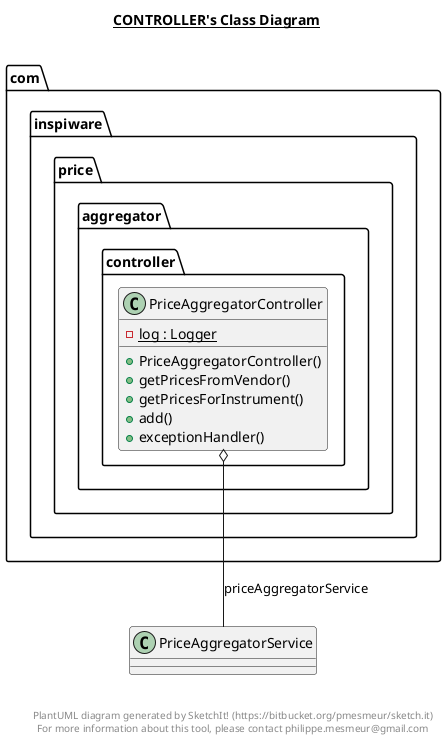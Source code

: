 @startuml

title __CONTROLLER's Class Diagram__\n

  package com.inspiware.price.aggregator {
    package com.inspiware.price.aggregator.controller {
      class PriceAggregatorController {
          {static} - log : Logger
          + PriceAggregatorController()
          + getPricesFromVendor()
          + getPricesForInstrument()
          + add()
          + exceptionHandler()
      }
    }
  }
  

  PriceAggregatorController o-- PriceAggregatorService : priceAggregatorService


right footer


PlantUML diagram generated by SketchIt! (https://bitbucket.org/pmesmeur/sketch.it)
For more information about this tool, please contact philippe.mesmeur@gmail.com
endfooter

@enduml
